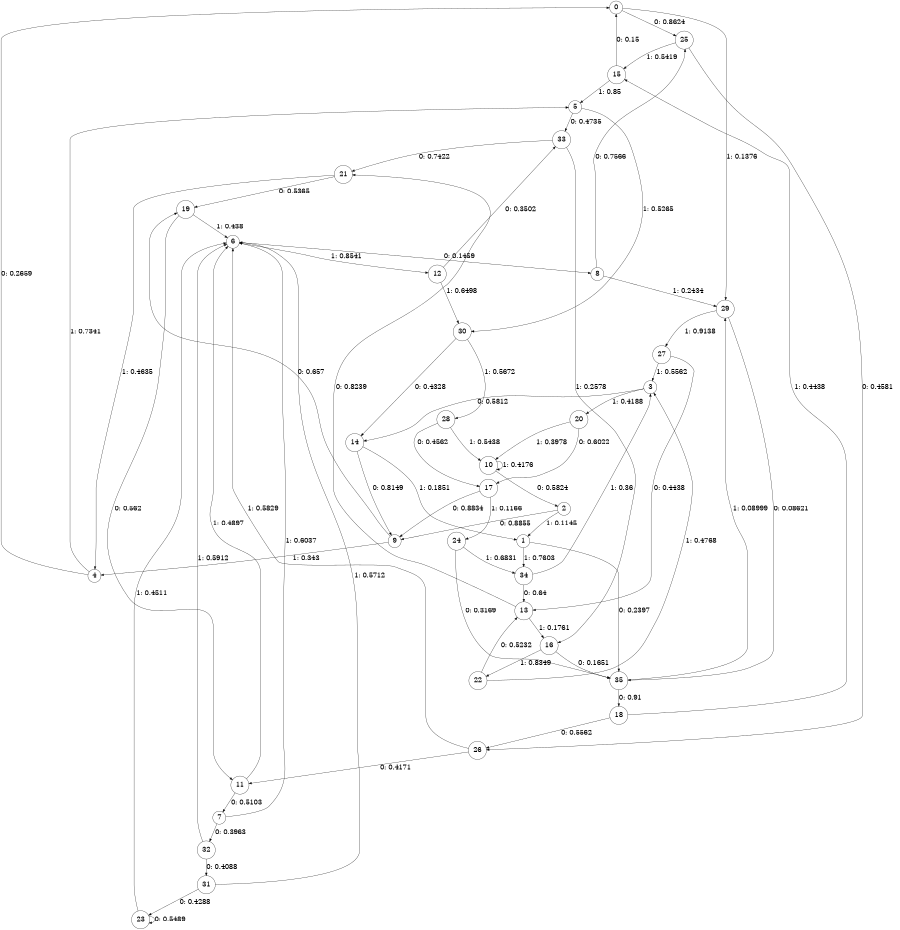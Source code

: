 digraph "ch9faceL8" {
size = "6,8.5";
ratio = "fill";
node [shape = circle];
node [fontsize = 24];
edge [fontsize = 24];
0 -> 25 [label = "0: 0.8624   "];
0 -> 29 [label = "1: 0.1376   "];
1 -> 35 [label = "0: 0.2397   "];
1 -> 34 [label = "1: 0.7603   "];
2 -> 9 [label = "0: 0.8855   "];
2 -> 1 [label = "1: 0.1145   "];
3 -> 14 [label = "0: 0.5812   "];
3 -> 20 [label = "1: 0.4188   "];
4 -> 0 [label = "0: 0.2659   "];
4 -> 5 [label = "1: 0.7341   "];
5 -> 33 [label = "0: 0.4735   "];
5 -> 30 [label = "1: 0.5265   "];
6 -> 8 [label = "0: 0.1459   "];
6 -> 12 [label = "1: 0.8541   "];
7 -> 32 [label = "0: 0.3963   "];
7 -> 6 [label = "1: 0.6037   "];
8 -> 25 [label = "0: 0.7566   "];
8 -> 29 [label = "1: 0.2434   "];
9 -> 19 [label = "0: 0.657    "];
9 -> 4 [label = "1: 0.343    "];
10 -> 2 [label = "0: 0.5824   "];
10 -> 10 [label = "1: 0.4176   "];
11 -> 7 [label = "0: 0.5103   "];
11 -> 6 [label = "1: 0.4897   "];
12 -> 33 [label = "0: 0.3502   "];
12 -> 30 [label = "1: 0.6498   "];
13 -> 21 [label = "0: 0.8239   "];
13 -> 16 [label = "1: 0.1761   "];
14 -> 9 [label = "0: 0.8149   "];
14 -> 1 [label = "1: 0.1851   "];
15 -> 0 [label = "0: 0.15     "];
15 -> 5 [label = "1: 0.85     "];
16 -> 35 [label = "0: 0.1651   "];
16 -> 22 [label = "1: 0.8349   "];
17 -> 9 [label = "0: 0.8834   "];
17 -> 24 [label = "1: 0.1166   "];
18 -> 26 [label = "0: 0.5562   "];
18 -> 15 [label = "1: 0.4438   "];
19 -> 11 [label = "0: 0.562    "];
19 -> 6 [label = "1: 0.438    "];
20 -> 17 [label = "0: 0.6022   "];
20 -> 10 [label = "1: 0.3978   "];
21 -> 19 [label = "0: 0.5365   "];
21 -> 4 [label = "1: 0.4635   "];
22 -> 13 [label = "0: 0.5232   "];
22 -> 3 [label = "1: 0.4768   "];
23 -> 23 [label = "0: 0.5489   "];
23 -> 6 [label = "1: 0.4511   "];
24 -> 35 [label = "0: 0.3169   "];
24 -> 34 [label = "1: 0.6831   "];
25 -> 26 [label = "0: 0.4581   "];
25 -> 15 [label = "1: 0.5419   "];
26 -> 11 [label = "0: 0.4171   "];
26 -> 6 [label = "1: 0.5829   "];
27 -> 13 [label = "0: 0.4438   "];
27 -> 3 [label = "1: 0.5562   "];
28 -> 17 [label = "0: 0.4562   "];
28 -> 10 [label = "1: 0.5438   "];
29 -> 35 [label = "0: 0.08621  "];
29 -> 27 [label = "1: 0.9138   "];
30 -> 14 [label = "0: 0.4328   "];
30 -> 28 [label = "1: 0.5672   "];
31 -> 23 [label = "0: 0.4288   "];
31 -> 6 [label = "1: 0.5712   "];
32 -> 31 [label = "0: 0.4088   "];
32 -> 6 [label = "1: 0.5912   "];
33 -> 21 [label = "0: 0.7422   "];
33 -> 16 [label = "1: 0.2578   "];
34 -> 13 [label = "0: 0.64     "];
34 -> 3 [label = "1: 0.36     "];
35 -> 18 [label = "0: 0.91     "];
35 -> 29 [label = "1: 0.08999  "];
}